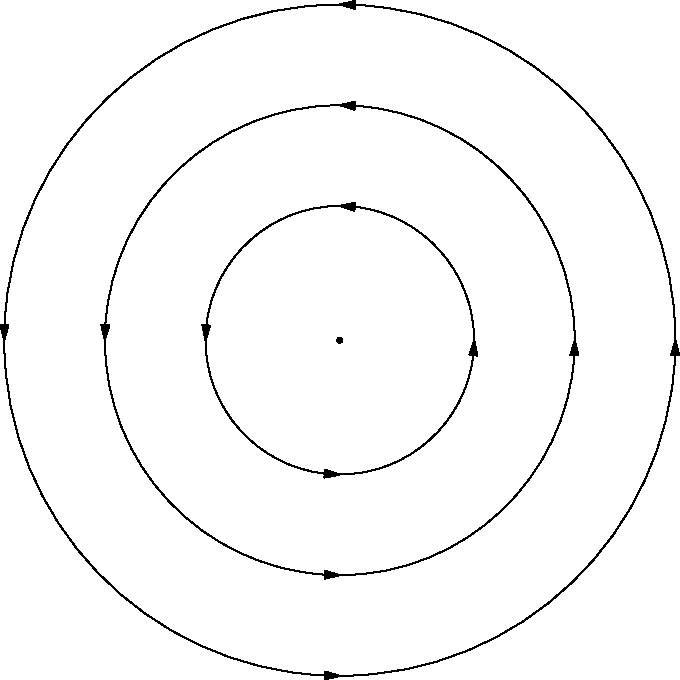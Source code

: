 size(12cm,12cm,IgnoreAspect);
import graph;

dot((0,0));

draw((0,1){W}..{S}(-1,0),Arrow);
draw((-1,0){S}..{E}(0,-1),Arrow);
draw((0,-1){E}..{N}(1,0),Arrow);
draw((1,0){N}..{W}(0,1),Arrow);

draw((0,0.7){W}..{S}(-0.7,0),Arrow);
draw((-0.7,0){S}..{E}(0,-0.7),Arrow);
draw((0,-0.7){E}..{N}(0.7,0),Arrow);
draw((0.7,0){N}..{W}(0,0.7),Arrow);

draw((0,0.4){W}..{S}(-0.4,0),Arrow);
draw((-0.4,0){S}..{E}(0,-0.4),Arrow);
draw((0,-0.4){E}..{N}(0.4,0),Arrow);
draw((0.4,0){N}..{W}(0,0.4),Arrow);

